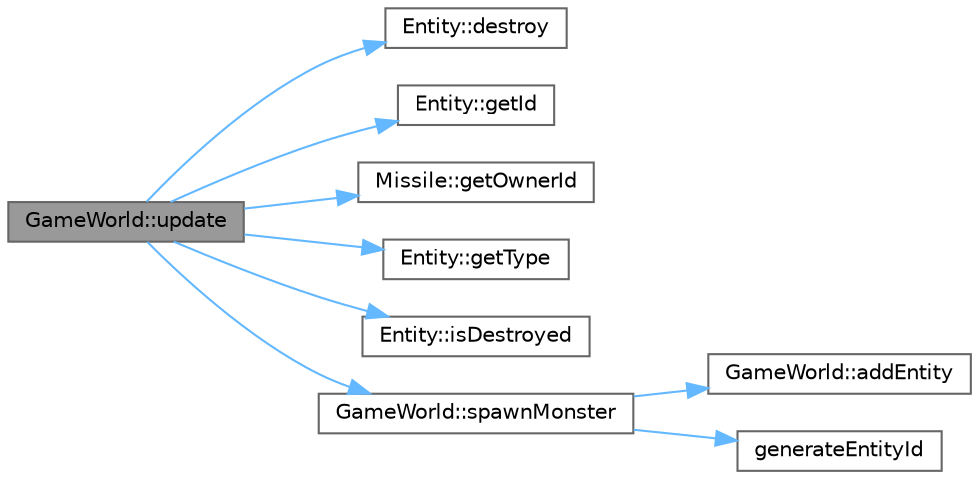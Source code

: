 digraph "GameWorld::update"
{
 // LATEX_PDF_SIZE
  bgcolor="transparent";
  edge [fontname=Helvetica,fontsize=10,labelfontname=Helvetica,labelfontsize=10];
  node [fontname=Helvetica,fontsize=10,shape=box,height=0.2,width=0.4];
  rankdir="LR";
  Node1 [id="Node000001",label="GameWorld::update",height=0.2,width=0.4,color="gray40", fillcolor="grey60", style="filled", fontcolor="black",tooltip="Updates the game world."];
  Node1 -> Node2 [id="edge1_Node000001_Node000002",color="steelblue1",style="solid",tooltip=" "];
  Node2 [id="Node000002",label="Entity::destroy",height=0.2,width=0.4,color="grey40", fillcolor="white", style="filled",URL="$classEntity.html#a691dbe5f9ec930c27af2af0b97907a9e",tooltip="Marks the entity as destroyed."];
  Node1 -> Node3 [id="edge2_Node000001_Node000003",color="steelblue1",style="solid",tooltip=" "];
  Node3 [id="Node000003",label="Entity::getId",height=0.2,width=0.4,color="grey40", fillcolor="white", style="filled",URL="$classEntity.html#a93c54f49ef525fb5461ef456593abcbb",tooltip="Gets the unique identifier of the entity."];
  Node1 -> Node4 [id="edge3_Node000001_Node000004",color="steelblue1",style="solid",tooltip=" "];
  Node4 [id="Node000004",label="Missile::getOwnerId",height=0.2,width=0.4,color="grey40", fillcolor="white", style="filled",URL="$classMissile.html#a318dad5caa8af524569da4c3567550ab",tooltip="Gets the owner ID of the missile."];
  Node1 -> Node5 [id="edge4_Node000001_Node000005",color="steelblue1",style="solid",tooltip=" "];
  Node5 [id="Node000005",label="Entity::getType",height=0.2,width=0.4,color="grey40", fillcolor="white", style="filled",URL="$classEntity.html#a71b3d5377689dc9ea99de6974481cc2b",tooltip="Gets the entity type."];
  Node1 -> Node6 [id="edge5_Node000001_Node000006",color="steelblue1",style="solid",tooltip=" "];
  Node6 [id="Node000006",label="Entity::isDestroyed",height=0.2,width=0.4,color="grey40", fillcolor="white", style="filled",URL="$classEntity.html#a938cddf03ff5239be09195452142c5e6",tooltip="Checks if the entity has been destroyed."];
  Node1 -> Node7 [id="edge6_Node000001_Node000007",color="steelblue1",style="solid",tooltip=" "];
  Node7 [id="Node000007",label="GameWorld::spawnMonster",height=0.2,width=0.4,color="grey40", fillcolor="white", style="filled",URL="$classGameWorld.html#a6d3367845fdbd62f471d21fde62cea16",tooltip="Spawns a new monster into the game world."];
  Node7 -> Node8 [id="edge7_Node000007_Node000008",color="steelblue1",style="solid",tooltip=" "];
  Node8 [id="Node000008",label="GameWorld::addEntity",height=0.2,width=0.4,color="grey40", fillcolor="white", style="filled",URL="$classGameWorld.html#a58594b7017d8599f345e49a9dd7d68aa",tooltip="Adds an entity to the game world."];
  Node7 -> Node9 [id="edge8_Node000007_Node000009",color="steelblue1",style="solid",tooltip=" "];
  Node9 [id="Node000009",label="generateEntityId",height=0.2,width=0.4,color="grey40", fillcolor="white", style="filled",URL="$Entity_8cpp.html#a8c9785fba545f4b4872dd587e33ef1d8",tooltip="Generates a unique entity ID."];
}
